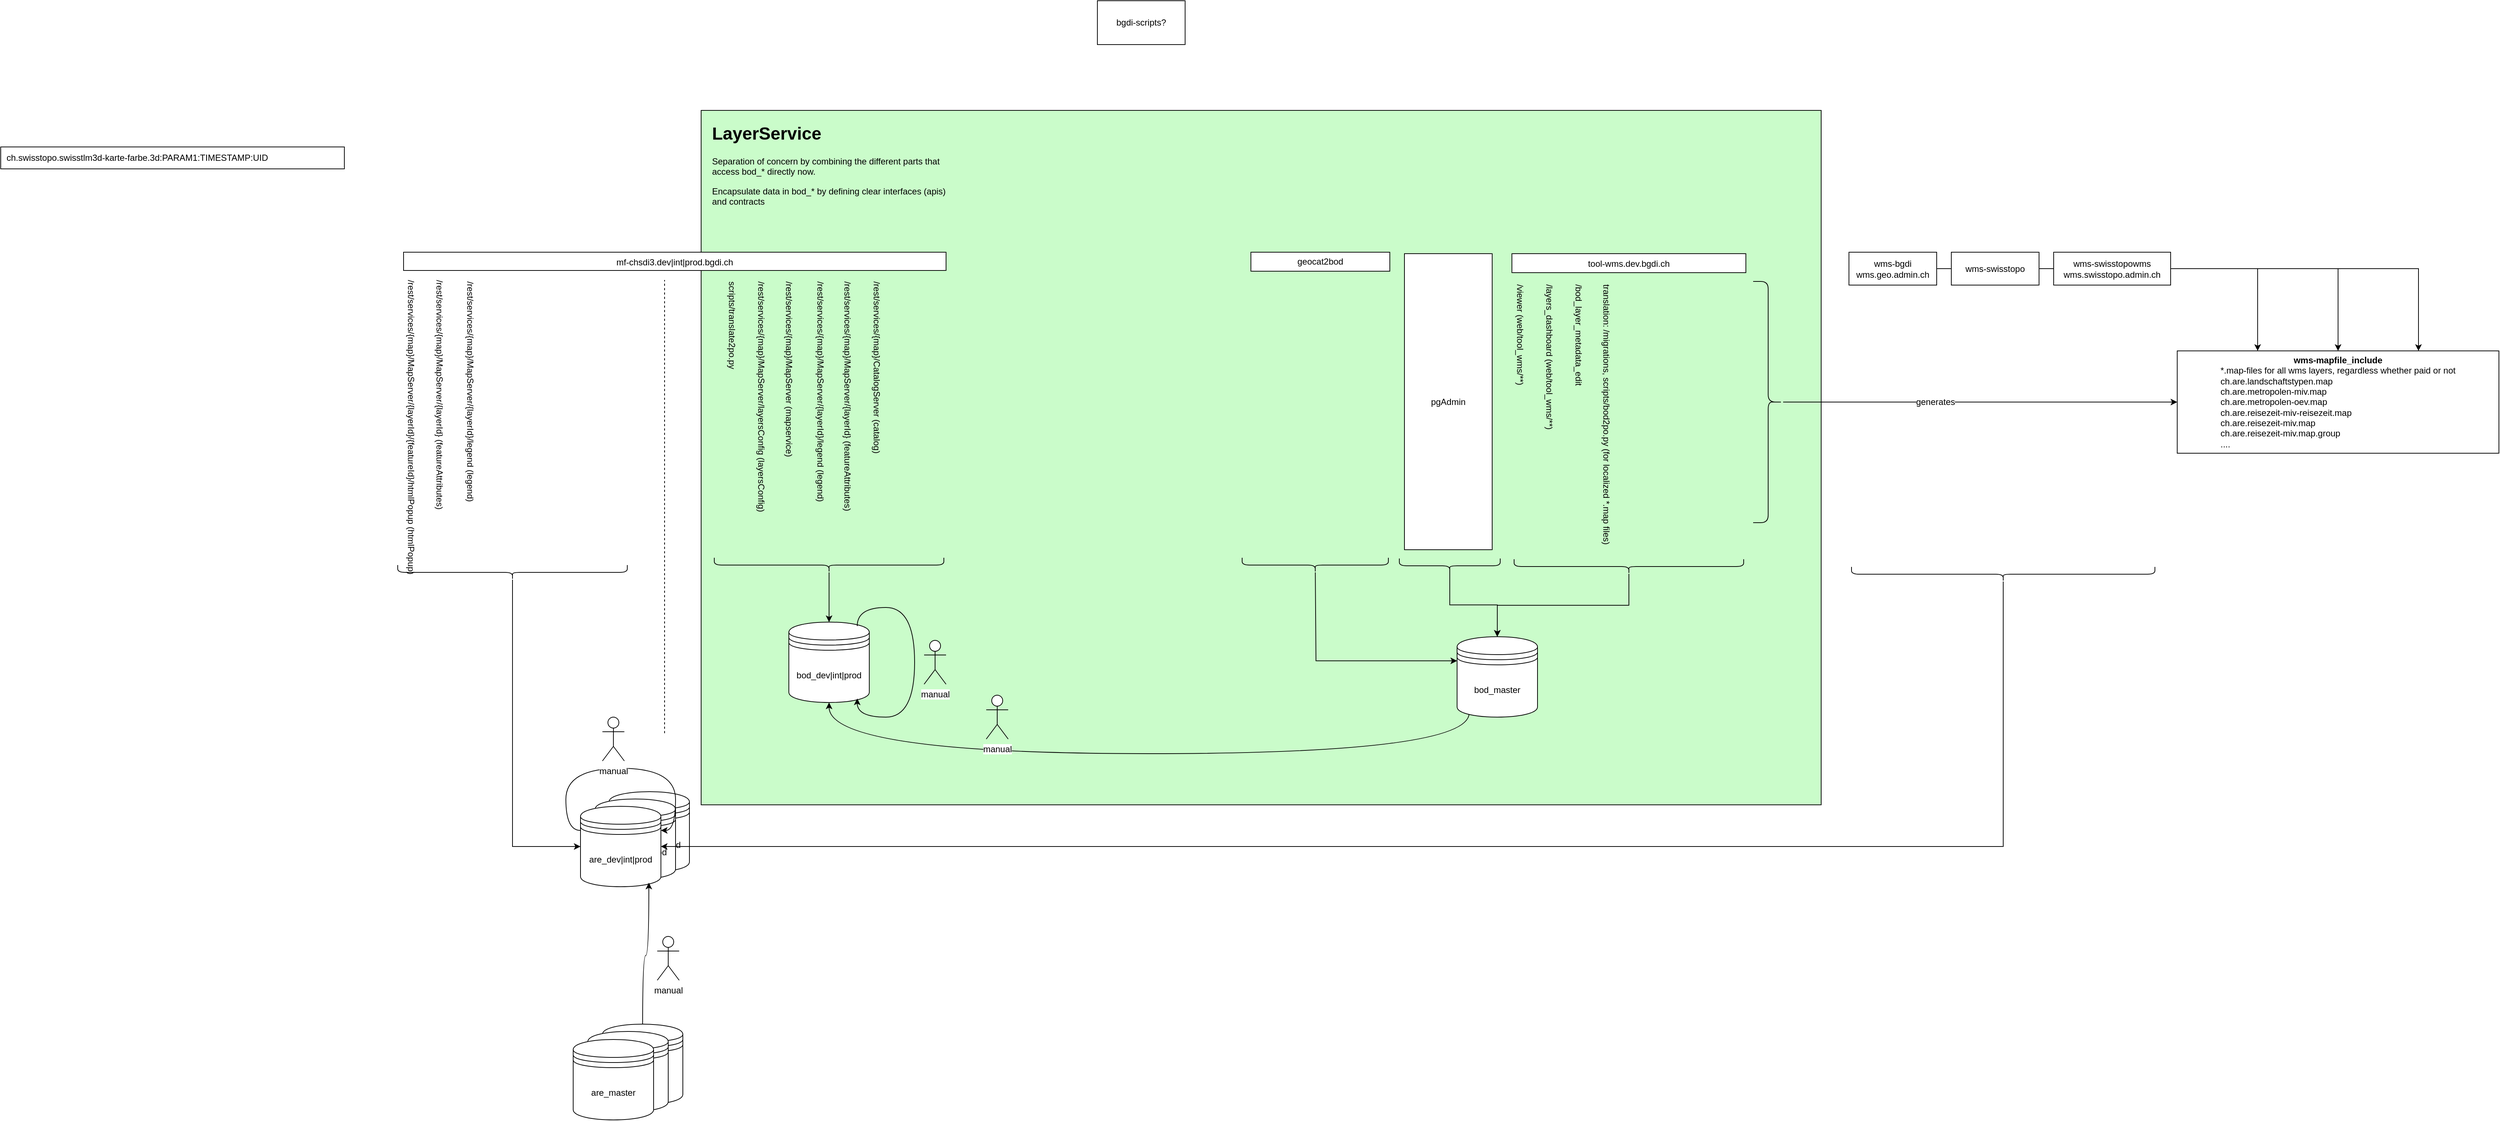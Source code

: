 <mxGraphModel dx="2193" dy="1478" grid="1" gridSize="10" guides="1" tooltips="1" connect="1" arrows="1" fold="1" page="1" pageScale="1" pageWidth="4681" pageHeight="3300" background="#ffffff"><root><mxCell id="0"/><mxCell id="1" parent="0"/><mxCell id="78" value="" style="rounded=0;whiteSpace=wrap;html=1;fillColor=#CAFCCA;" vertex="1" parent="1"><mxGeometry x="1188" y="240" width="1532" height="950" as="geometry"/></mxCell><mxCell id="27" style="edgeStyle=orthogonalEdgeStyle;rounded=0;html=1;entryX=0.25;entryY=0;jettySize=auto;orthogonalLoop=1;" parent="1" source="25" target="21" edge="1"><mxGeometry relative="1" as="geometry"/></mxCell><mxCell id="58" style="edgeStyle=orthogonalEdgeStyle;html=1;exitX=0.15;exitY=0.95;exitPerimeter=0;entryX=0.5;entryY=1;jettySize=auto;orthogonalLoop=1;curved=1;" parent="1" source="3" target="32" edge="1"><mxGeometry relative="1" as="geometry"><Array as="points"><mxPoint x="2239" y="1120"/><mxPoint x="1363" y="1120"/></Array></mxGeometry></mxCell><mxCell id="3" value="bod_master" style="shape=datastore;whiteSpace=wrap;html=1;" parent="1" vertex="1"><mxGeometry x="2222" y="960" width="110" height="110" as="geometry"/></mxCell><mxCell id="4" value="mf-chsdi3.dev|int|prod.bgdi.ch" style="rounded=0;whiteSpace=wrap;html=1;verticalAlign=top;" parent="1" vertex="1"><mxGeometry x="781" y="434" width="742" height="25" as="geometry"/></mxCell><mxCell id="5" value="&lt;div align=&quot;left&quot;&gt;scripts/translate2po.py&lt;/div&gt;" style="text;html=1;strokeColor=none;fillColor=none;align=left;verticalAlign=middle;whiteSpace=wrap;rounded=0;direction=east;flipV=1;flipH=1;rotation=90;" parent="1" vertex="1"><mxGeometry x="1048" y="644" width="364" height="20" as="geometry"/></mxCell><mxCell id="7" value="&lt;div&gt;&lt;span&gt;/rest/services/&lt;span&gt;{map}&lt;/span&gt;/MapServer/layersConfig&lt;span&gt; (&lt;/span&gt;&lt;/span&gt;&lt;span&gt;&lt;span&gt;&lt;span&gt;&lt;span&gt;&lt;/span&gt;layersConfig)&lt;/span&gt;&lt;/span&gt;&lt;/span&gt;&lt;/div&gt;" style="text;html=1;strokeColor=none;fillColor=none;align=left;verticalAlign=middle;whiteSpace=wrap;rounded=0;direction=west;rotation=90;" parent="1" vertex="1"><mxGeometry x="1088" y="644" width="364" height="20" as="geometry"/></mxCell><mxCell id="9" value="&lt;span&gt;/rest/services/&lt;span&gt;{map}&lt;/span&gt;/MapServer&lt;span&gt; (&lt;/span&gt;&lt;/span&gt;&lt;span&gt;&lt;span&gt;&lt;span&gt;&lt;span&gt;&lt;/span&gt;mapservice&lt;span&gt;)&lt;/span&gt;&lt;/span&gt;&lt;span&gt;&lt;span&gt;&lt;/span&gt;&lt;/span&gt;&lt;/span&gt;&lt;/span&gt;" style="text;html=1;strokeColor=none;fillColor=none;align=left;verticalAlign=middle;whiteSpace=wrap;rounded=0;direction=west;rotation=90;" parent="1" vertex="1"><mxGeometry x="1126" y="644" width="364" height="20" as="geometry"/></mxCell><mxCell id="10" value="&lt;span&gt;/rest/services/&lt;span&gt;{map}&lt;/span&gt;/MapServer/&lt;span&gt;{layerId}&lt;/span&gt;/legend&lt;span&gt; (&lt;/span&gt;&lt;/span&gt;&lt;span&gt;&lt;span&gt;&lt;span&gt;&lt;span&gt;&lt;/span&gt;legend)&lt;span&gt;&lt;/span&gt;&lt;/span&gt;&lt;span&gt;&lt;span&gt;&lt;/span&gt;&lt;/span&gt;&lt;/span&gt;&lt;/span&gt;" style="text;html=1;strokeColor=none;fillColor=none;align=left;verticalAlign=middle;whiteSpace=wrap;rounded=0;direction=west;rotation=90;" parent="1" vertex="1"><mxGeometry x="1169" y="644" width="364" height="20" as="geometry"/></mxCell><mxCell id="11" value="&lt;span&gt;/rest/services/&lt;span&gt;{map}&lt;/span&gt;/MapServer/&lt;span&gt;{layerId}&lt;/span&gt;&lt;span&gt; (&lt;/span&gt;&lt;/span&gt;&lt;span&gt;&lt;span&gt;&lt;span&gt;&lt;span&gt;&lt;/span&gt;featureAttributes&lt;span&gt;)&lt;/span&gt;&lt;/span&gt;&lt;span&gt;&lt;span&gt;&lt;/span&gt;&lt;/span&gt;&lt;/span&gt;&lt;/span&gt;" style="text;html=1;strokeColor=none;fillColor=none;align=left;verticalAlign=middle;whiteSpace=wrap;rounded=0;direction=west;rotation=90;" parent="1" vertex="1"><mxGeometry x="1206" y="644" width="364" height="20" as="geometry"/></mxCell><mxCell id="12" value="&lt;span&gt;/rest/services/&lt;span&gt;{map}&lt;/span&gt;/CatalogServer&lt;span&gt; (&lt;/span&gt;&lt;/span&gt;&lt;span&gt;&lt;span&gt;&lt;span&gt;&lt;span&gt;&lt;/span&gt;catalog&lt;span&gt;)&lt;/span&gt;&lt;/span&gt;&lt;span&gt;&lt;span&gt;&lt;/span&gt;&lt;/span&gt;&lt;/span&gt;&lt;/span&gt;" style="text;html=1;strokeColor=none;fillColor=none;align=left;verticalAlign=middle;whiteSpace=wrap;rounded=0;direction=west;rotation=90;" parent="1" vertex="1"><mxGeometry x="1246" y="644" width="364" height="20" as="geometry"/></mxCell><mxCell id="13" value="/bod_layer_metadata_edit" style="text;html=1;strokeColor=none;fillColor=none;align=left;verticalAlign=middle;whiteSpace=wrap;rounded=0;direction=west;rotation=90;" parent="1" vertex="1"><mxGeometry x="2210" y="644" width="357" height="20" as="geometry"/></mxCell><mxCell id="14" value="&lt;span&gt;/rest/services/&lt;span&gt;{map}&lt;/span&gt;/MapServer/&lt;span&gt;{layerId}&lt;/span&gt;/&lt;span&gt;{featureId}&lt;/span&gt;/htmlPopup (htmlPopup)&lt;br&gt;&lt;/span&gt;" style="text;html=1;strokeColor=none;fillColor=none;align=left;verticalAlign=middle;whiteSpace=wrap;rounded=0;direction=west;rotation=90;" parent="1" vertex="1"><mxGeometry x="580" y="671" width="422" height="20" as="geometry"/></mxCell><mxCell id="15" value="ch.swisstopo.swisstlm3d-karte-farbe.3d:PARAM1:TIMESTAMP:UID" style="rounded=0;whiteSpace=wrap;html=1;align=left;spacingLeft=6;" parent="1" vertex="1"><mxGeometry x="230" y="290" width="470" height="30" as="geometry"/></mxCell><mxCell id="16" value="tool-wms.dev.bgdi.ch" style="rounded=0;whiteSpace=wrap;html=1;align=center;verticalAlign=top;" parent="1" vertex="1"><mxGeometry x="2297" y="436" width="320" height="26" as="geometry"/></mxCell><mxCell id="17" value="/viewer (web/tool_wms/**)" style="text;html=1;strokeColor=none;fillColor=none;align=left;verticalAlign=middle;whiteSpace=wrap;rounded=0;rotation=90;" parent="1" vertex="1"><mxGeometry x="2130" y="644" width="357" height="20" as="geometry"/></mxCell><mxCell id="20" value="/layers_dashboard (web/tool_wms/**)" style="text;html=1;strokeColor=none;fillColor=none;align=left;verticalAlign=middle;whiteSpace=wrap;rounded=0;rotation=90;" parent="1" vertex="1"><mxGeometry x="2170" y="644" width="357" height="20" as="geometry"/></mxCell><mxCell id="21" value="&lt;div&gt;&lt;b&gt;wms-mapfile_include&lt;br&gt;&lt;/b&gt;&lt;/div&gt;&lt;div align=&quot;left&quot;&gt;*.map-files for all wms layers, regardless whether paid or not&lt;br&gt;&lt;/div&gt;&lt;div align=&quot;left&quot;&gt;ch.are.landschaftstypen.map&lt;br&gt;ch.are.metropolen-miv.map&lt;br&gt;ch.are.metropolen-oev.map&lt;br&gt;ch.are.reisezeit-miv-reisezeit.map&lt;br&gt;ch.are.reisezeit-miv.map&lt;br&gt;ch.are.reisezeit-miv.map.group&lt;br&gt;....&lt;br&gt;&lt;/div&gt;" style="rounded=0;whiteSpace=wrap;html=1;align=center;" parent="1" vertex="1"><mxGeometry x="3207" y="569" width="440" height="140" as="geometry"/></mxCell><mxCell id="28" style="edgeStyle=orthogonalEdgeStyle;rounded=0;html=1;entryX=0.5;entryY=0;jettySize=auto;orthogonalLoop=1;" parent="1" source="23" target="21" edge="1"><mxGeometry relative="1" as="geometry"/></mxCell><mxCell id="23" value="wms-swisstopo" style="rounded=0;whiteSpace=wrap;html=1;align=center;" parent="1" vertex="1"><mxGeometry x="2898" y="434" width="120" height="45" as="geometry"/></mxCell><mxCell id="25" value="&lt;div&gt;wms-bgdi&lt;/div&gt;wms.geo.admin.ch" style="rounded=0;whiteSpace=wrap;html=1;align=center;" parent="1" vertex="1"><mxGeometry x="2758" y="434" width="120" height="45" as="geometry"/></mxCell><mxCell id="29" style="edgeStyle=orthogonalEdgeStyle;rounded=0;html=1;entryX=0.75;entryY=0;jettySize=auto;orthogonalLoop=1;" parent="1" source="26" target="21" edge="1"><mxGeometry relative="1" as="geometry"/></mxCell><mxCell id="26" value="&lt;div&gt;wms-swisstopowms&lt;/div&gt;&lt;div&gt;wms.swisstopo.admin.ch&lt;br&gt;&lt;/div&gt;" style="rounded=0;whiteSpace=wrap;html=1;align=center;" parent="1" vertex="1"><mxGeometry x="3038" y="434" width="160" height="45" as="geometry"/></mxCell><mxCell id="30" value="translation: /migrations, scripts/bod2po.py (for localized *.map files)" style="text;html=1;strokeColor=none;fillColor=none;align=left;verticalAlign=middle;whiteSpace=wrap;rounded=0;direction=west;rotation=90;" parent="1" vertex="1"><mxGeometry x="2236" y="656" width="380" height="20" as="geometry"/></mxCell><mxCell id="32" value="bod_dev|int|prod" style="shape=datastore;whiteSpace=wrap;html=1;" parent="1" vertex="1"><mxGeometry x="1308" y="940" width="110" height="110" as="geometry"/></mxCell><mxCell id="34" value="" style="endArrow=none;dashed=1;html=1;" parent="1" edge="1"><mxGeometry width="50" height="50" relative="1" as="geometry"><mxPoint x="1138" y="1092" as="sourcePoint"/><mxPoint x="1138" y="472" as="targetPoint"/></mxGeometry></mxCell><mxCell id="42" value="" style="group" parent="1" vertex="1" connectable="0"><mxGeometry x="1013" y="1490" width="150" height="131" as="geometry"/></mxCell><mxCell id="39" value="are_master" style="shape=datastore;whiteSpace=wrap;html=1;" parent="42" vertex="1"><mxGeometry x="40" width="110" height="110" as="geometry"/></mxCell><mxCell id="38" value="are_master" style="shape=datastore;whiteSpace=wrap;html=1;" parent="42" vertex="1"><mxGeometry x="20" y="10" width="110" height="110" as="geometry"/></mxCell><mxCell id="37" value="are_master" style="shape=datastore;whiteSpace=wrap;html=1;" parent="42" vertex="1"><mxGeometry y="21" width="110" height="110" as="geometry"/></mxCell><mxCell id="43" value="" style="group" parent="1" vertex="1" connectable="0"><mxGeometry x="1023" y="1172" width="149" height="130" as="geometry"/></mxCell><mxCell id="41" value="are_dev|int|prod" style="shape=datastore;whiteSpace=wrap;html=1;" parent="43" vertex="1"><mxGeometry x="39" width="110" height="110" as="geometry"/></mxCell><mxCell id="40" value="are_dev|int|prod" style="shape=datastore;whiteSpace=wrap;html=1;" parent="43" vertex="1"><mxGeometry x="20" y="10" width="110" height="110" as="geometry"/></mxCell><mxCell id="33" value="are_dev|int|prod" style="shape=datastore;whiteSpace=wrap;html=1;" parent="43" vertex="1"><mxGeometry y="20" width="110" height="110" as="geometry"/></mxCell><mxCell id="66" style="edgeStyle=orthogonalEdgeStyle;curved=1;html=1;exitX=0;exitY=0.3;entryX=1;entryY=0.3;jettySize=auto;orthogonalLoop=1;" parent="43" source="33" target="33" edge="1"><mxGeometry relative="1" as="geometry"><Array as="points"><mxPoint x="-20" y="53"/><mxPoint x="-20" y="-32"/><mxPoint x="130" y="-32"/><mxPoint x="130" y="53"/></Array></mxGeometry></mxCell><mxCell id="44" value="&lt;span&gt;/rest/services/&lt;span&gt;{map}&lt;/span&gt;/MapServer/&lt;span&gt;{layerId}&lt;/span&gt; (featureAttributes)&lt;br&gt;&lt;/span&gt;" style="text;html=1;strokeColor=none;fillColor=none;align=left;verticalAlign=middle;whiteSpace=wrap;rounded=0;direction=west;rotation=90;" parent="1" vertex="1"><mxGeometry x="619" y="671" width="422" height="20" as="geometry"/></mxCell><mxCell id="45" value="&lt;span&gt;/rest/services/&lt;span&gt;{map}&lt;/span&gt;/MapServer/&lt;span&gt;{layerId}&lt;/span&gt;/legend (legend)&lt;br&gt;&lt;/span&gt;" style="text;html=1;strokeColor=none;fillColor=none;align=left;verticalAlign=middle;whiteSpace=wrap;rounded=0;direction=west;rotation=90;" parent="1" vertex="1"><mxGeometry x="661" y="673" width="422" height="20" as="geometry"/></mxCell><mxCell id="79" style="edgeStyle=orthogonalEdgeStyle;rounded=0;html=1;entryX=0.5;entryY=0;jettySize=auto;orthogonalLoop=1;" edge="1" parent="1" source="46" target="32"><mxGeometry relative="1" as="geometry"/></mxCell><mxCell id="46" value="" style="shape=curlyBracket;whiteSpace=wrap;html=1;rounded=1;align=center;rotation=-90;" parent="1" vertex="1"><mxGeometry x="1353" y="705" width="20" height="314" as="geometry"/></mxCell><mxCell id="50" style="edgeStyle=orthogonalEdgeStyle;rounded=0;html=1;entryX=0.5;entryY=0;jettySize=auto;orthogonalLoop=1;" parent="1" source="47" target="3" edge="1"><mxGeometry relative="1" as="geometry"/></mxCell><mxCell id="47" value="" style="shape=curlyBracket;whiteSpace=wrap;html=1;rounded=1;align=center;rotation=-90;" parent="1" vertex="1"><mxGeometry x="2447" y="707" width="20" height="314" as="geometry"/></mxCell><mxCell id="53" style="edgeStyle=orthogonalEdgeStyle;rounded=0;html=1;entryX=1;entryY=0.5;jettySize=auto;orthogonalLoop=1;" parent="1" source="48" target="33" edge="1"><mxGeometry relative="1" as="geometry"><Array as="points"><mxPoint x="2969" y="1247"/></Array></mxGeometry></mxCell><mxCell id="48" value="" style="shape=curlyBracket;whiteSpace=wrap;html=1;rounded=1;align=center;rotation=-90;" parent="1" vertex="1"><mxGeometry x="2959" y="667" width="20" height="415" as="geometry"/></mxCell><mxCell id="52" style="edgeStyle=orthogonalEdgeStyle;rounded=0;html=1;entryX=0;entryY=0.5;jettySize=auto;orthogonalLoop=1;" parent="1" source="51" target="33" edge="1"><mxGeometry relative="1" as="geometry"><Array as="points"><mxPoint x="930" y="1247"/></Array></mxGeometry></mxCell><mxCell id="51" value="" style="shape=curlyBracket;whiteSpace=wrap;html=1;rounded=1;align=center;rotation=-90;" parent="1" vertex="1"><mxGeometry x="920" y="715" width="20" height="314" as="geometry"/></mxCell><mxCell id="55" style="edgeStyle=orthogonalEdgeStyle;rounded=0;html=1;entryX=0;entryY=0.5;jettySize=auto;orthogonalLoop=1;" parent="1" source="54" target="21" edge="1"><mxGeometry relative="1" as="geometry"/></mxCell><mxCell id="56" value="generates" style="text;html=1;resizable=0;points=[];align=center;verticalAlign=middle;labelBackgroundColor=#ffffff;" parent="55" vertex="1" connectable="0"><mxGeometry x="-0.002" y="-62" relative="1" as="geometry"><mxPoint x="-61" y="-62" as="offset"/></mxGeometry></mxCell><mxCell id="54" value="" style="shape=curlyBracket;whiteSpace=wrap;html=1;rounded=1;align=center;flipH=1;" parent="1" vertex="1"><mxGeometry x="2627" y="474" width="41" height="330" as="geometry"/></mxCell><mxCell id="57" value="manual" style="shape=umlActor;verticalLabelPosition=bottom;labelBackgroundColor=#ffffff;verticalAlign=top;html=1;" parent="1" vertex="1"><mxGeometry x="1578" y="1040" width="30" height="60" as="geometry"/></mxCell><mxCell id="60" style="edgeStyle=orthogonalEdgeStyle;curved=1;html=1;exitX=0.85;exitY=0.05;exitPerimeter=0;entryX=0.85;entryY=0.95;entryPerimeter=0;jettySize=auto;orthogonalLoop=1;" parent="1" source="32" target="32" edge="1"><mxGeometry relative="1" as="geometry"><Array as="points"><mxPoint x="1401" y="920"/><mxPoint x="1480" y="920"/><mxPoint x="1480" y="1070"/><mxPoint x="1401" y="1070"/></Array></mxGeometry></mxCell><mxCell id="61" value="manual" style="shape=umlActor;verticalLabelPosition=bottom;labelBackgroundColor=#ffffff;verticalAlign=top;html=1;" parent="1" vertex="1"><mxGeometry x="1493" y="965" width="30" height="60" as="geometry"/></mxCell><mxCell id="62" style="edgeStyle=orthogonalEdgeStyle;curved=1;html=1;exitX=0.5;exitY=0;entryX=0.85;entryY=0.95;entryPerimeter=0;jettySize=auto;orthogonalLoop=1;" parent="1" source="39" target="33" edge="1"><mxGeometry relative="1" as="geometry"/></mxCell><mxCell id="63" value="manual" style="shape=umlActor;verticalLabelPosition=bottom;labelBackgroundColor=#ffffff;verticalAlign=top;html=1;" parent="1" vertex="1"><mxGeometry x="1128" y="1370" width="30" height="60" as="geometry"/></mxCell><mxCell id="67" value="manual" style="shape=umlActor;verticalLabelPosition=bottom;labelBackgroundColor=#ffffff;verticalAlign=top;html=1;" parent="1" vertex="1"><mxGeometry x="1053" y="1070" width="30" height="60" as="geometry"/></mxCell><mxCell id="68" value="bgdi-scripts?" style="rounded=0;whiteSpace=wrap;html=1;" parent="1" vertex="1"><mxGeometry x="1730" y="90" width="120" height="60" as="geometry"/></mxCell><mxCell id="69" value="geocat2bod" style="rounded=0;whiteSpace=wrap;html=1;" vertex="1" parent="1"><mxGeometry x="1940" y="434" width="190" height="26" as="geometry"/></mxCell><mxCell id="77" style="edgeStyle=orthogonalEdgeStyle;rounded=0;html=1;entryX=0;entryY=0.3;jettySize=auto;orthogonalLoop=1;" edge="1" parent="1" source="70" target="3"><mxGeometry relative="1" as="geometry"><Array as="points"><mxPoint x="2029" y="993"/></Array></mxGeometry></mxCell><mxCell id="70" value="" style="shape=curlyBracket;whiteSpace=wrap;html=1;rounded=1;align=center;rotation=-90;" vertex="1" parent="1"><mxGeometry x="2018" y="762" width="20" height="200" as="geometry"/></mxCell><mxCell id="72" value="pgAdmin" style="rounded=0;whiteSpace=wrap;html=1;" vertex="1" parent="1"><mxGeometry x="2150" y="436" width="120" height="405" as="geometry"/></mxCell><mxCell id="76" style="edgeStyle=orthogonalEdgeStyle;rounded=0;html=1;exitX=0.1;exitY=0.5;exitPerimeter=0;entryX=0.5;entryY=0;jettySize=auto;orthogonalLoop=1;" edge="1" parent="1" source="75" target="3"><mxGeometry relative="1" as="geometry"/></mxCell><mxCell id="75" value="" style="shape=curlyBracket;whiteSpace=wrap;html=1;rounded=1;align=center;rotation=-90;" vertex="1" parent="1"><mxGeometry x="2202" y="794" width="20" height="138" as="geometry"/></mxCell><mxCell id="80" value="&lt;h1&gt;LayerService&lt;/h1&gt;&lt;p&gt;Separation of concern by combining the different parts that access bod_* directly now.&lt;/p&gt;&lt;p&gt;Encapsulate data in bod_* by defining clear interfaces (apis) and contracts&lt;br&gt;&lt;/p&gt;" style="text;html=1;strokeColor=none;fillColor=none;spacing=5;spacingTop=-20;whiteSpace=wrap;overflow=hidden;rounded=0;" vertex="1" parent="1"><mxGeometry x="1198" y="252" width="350" height="140" as="geometry"/></mxCell></root></mxGraphModel>